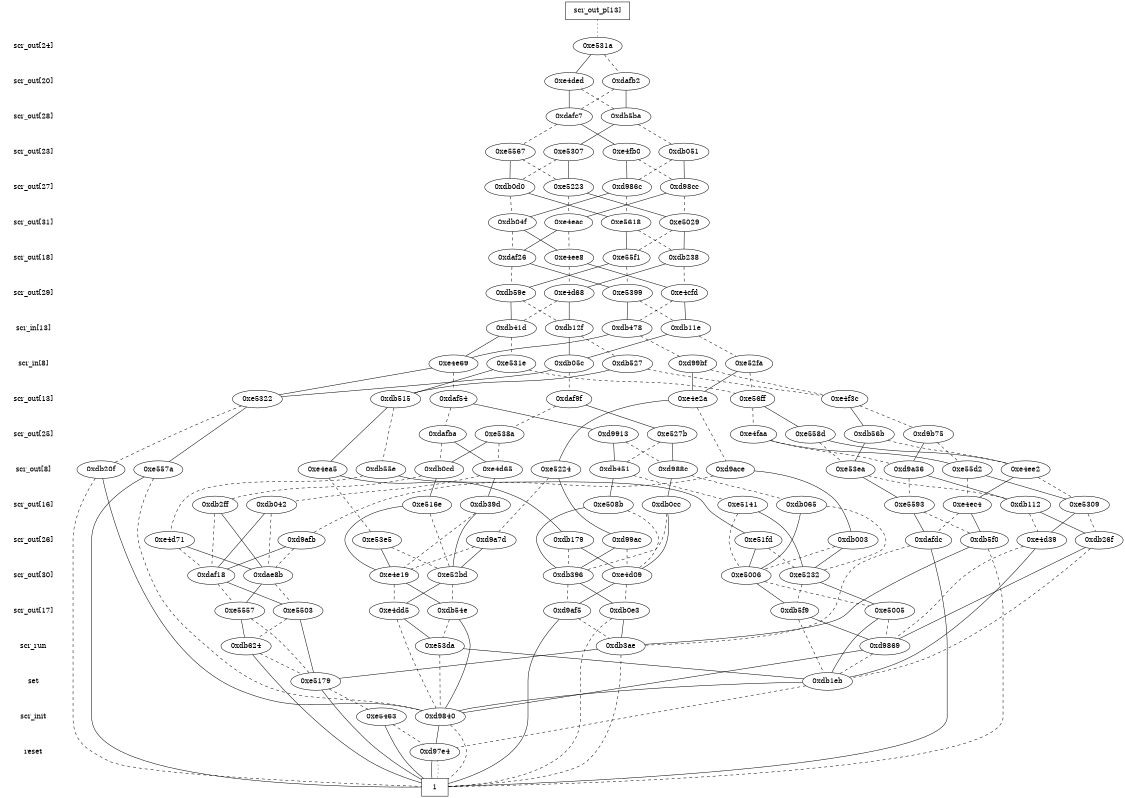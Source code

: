 digraph "DD" {
size = "7.5,10"
center = true;
edge [dir = none];
{ node [shape = plaintext];
  edge [style = invis];
  "CONST NODES" [style = invis];
" scr_out[24] " -> " scr_out[20] " -> " scr_out[28] " -> " scr_out[23] " -> " scr_out[27] " -> " scr_out[31] " -> " scr_out[18] " -> " scr_out[29] " -> " scr_in[13] " -> " scr_in[8] " -> " scr_out[13] " -> " scr_out[25] " -> " scr_out[8] " -> " scr_out[16] " -> " scr_out[26] " -> " scr_out[30] " -> " scr_out[17] " -> " scr_run " -> " set " -> " scr_init " -> " reset " -> "CONST NODES"; 
}
{ rank = same; node [shape = box]; edge [style = invis];
"  scr_out_p[13]  "; }
{ rank = same; " scr_out[24] ";
"0xe531a";
}
{ rank = same; " scr_out[20] ";
"0xe4ded";
"0xdafb2";
}
{ rank = same; " scr_out[28] ";
"0xdafc7";
"0xdb5ba";
}
{ rank = same; " scr_out[23] ";
"0xe5567";
"0xe5307";
"0xdb051";
"0xe4fb0";
}
{ rank = same; " scr_out[27] ";
"0xdb0d0";
"0xd986c";
"0xd98cc";
"0xe5223";
}
{ rank = same; " scr_out[31] ";
"0xdb04f";
"0xe5618";
"0xe5029";
"0xe4eac";
}
{ rank = same; " scr_out[18] ";
"0xdb238";
"0xdaf26";
"0xe4ee8";
"0xe55f1";
}
{ rank = same; " scr_out[29] ";
"0xdb59e";
"0xe5399";
"0xe4cfd";
"0xe4d68";
}
{ rank = same; " scr_in[13] ";
"0xdb11e";
"0xdb41d";
"0xdb12f";
"0xdb478";
}
{ rank = same; " scr_in[8] ";
"0xd99bf";
"0xdb527";
"0xe4e69";
"0xe52fa";
"0xe531e";
"0xdb05c";
}
{ rank = same; " scr_out[13] ";
"0xdaf54";
"0xdb515";
"0xe4f3c";
"0xe5322";
"0xe56ff";
"0xe4e2a";
"0xdaf9f";
}
{ rank = same; " scr_out[25] ";
"0xdafba";
"0xe527b";
"0xe558d";
"0xd9913";
"0xdb56b";
"0xe538a";
"0xe4faa";
"0xd9b75";
}
{ rank = same; " scr_out[8] ";
"0xdb0cd";
"0xe55d2";
"0xe4ea5";
"0xe53ea";
"0xdb55e";
"0xe4ee2";
"0xd988c";
"0xe4d65";
"0xd9a36";
"0xd9ace";
"0xdb20f";
"0xe5224";
"0xe557a";
"0xdb451";
}
{ rank = same; " scr_out[16] ";
"0xdb39d";
"0xdb0cc";
"0xdb042";
"0xe5141";
"0xe508b";
"0xe516e";
"0xe5593";
"0xe5309";
"0xdb065";
"0xdb2ff";
"0xdb112";
"0xe4ec4";
}
{ rank = same; " scr_out[26] ";
"0xdafdc";
"0xd9a7d";
"0xdb26f";
"0xdb5f0";
"0xdb179";
"0xd9afb";
"0xdb003";
"0xd99ac";
"0xe53e5";
"0xe4d39";
"0xe51fd";
"0xe4d71";
}
{ rank = same; " scr_out[30] ";
"0xe4e19";
"0xdae8b";
"0xe52bd";
"0xe5006";
"0xdb396";
"0xdaf18";
"0xe4d09";
"0xe5232";
}
{ rank = same; " scr_out[17] ";
"0xe5503";
"0xd9af5";
"0xe4dd5";
"0xdb5f9";
"0xdb0e3";
"0xe5005";
"0xdb54e";
"0xe5557";
}
{ rank = same; " scr_run ";
"0xe53da";
"0xdb3ae";
"0xd9869";
"0xdb624";
}
{ rank = same; " set ";
"0xe5179";
"0xdb1eb";
}
{ rank = same; " scr_init ";
"0xe5463";
"0xd9840";
}
{ rank = same; " reset ";
"0xd97e4";
}
{ rank = same; "CONST NODES";
{ node [shape = box]; "0xd979d";
}
}
"  scr_out_p[13]  " -> "0xe531a" [style = dotted];
"0xe531a" -> "0xe4ded";
"0xe531a" -> "0xdafb2" [style = dashed];
"0xe4ded" -> "0xdafc7";
"0xe4ded" -> "0xdb5ba" [style = dashed];
"0xdafb2" -> "0xdb5ba";
"0xdafb2" -> "0xdafc7" [style = dashed];
"0xdafc7" -> "0xe4fb0";
"0xdafc7" -> "0xe5567" [style = dashed];
"0xdb5ba" -> "0xe5307";
"0xdb5ba" -> "0xdb051" [style = dashed];
"0xe5567" -> "0xdb0d0";
"0xe5567" -> "0xe5223" [style = dashed];
"0xe5307" -> "0xe5223";
"0xe5307" -> "0xdb0d0" [style = dashed];
"0xdb051" -> "0xd98cc";
"0xdb051" -> "0xd986c" [style = dashed];
"0xe4fb0" -> "0xd986c";
"0xe4fb0" -> "0xd98cc" [style = dashed];
"0xdb0d0" -> "0xe5618";
"0xdb0d0" -> "0xdb04f" [style = dashed];
"0xd986c" -> "0xdb04f";
"0xd986c" -> "0xe5618" [style = dashed];
"0xd98cc" -> "0xe4eac";
"0xd98cc" -> "0xe5029" [style = dashed];
"0xe5223" -> "0xe5029";
"0xe5223" -> "0xe4eac" [style = dashed];
"0xdb04f" -> "0xe4ee8";
"0xdb04f" -> "0xdaf26" [style = dashed];
"0xe5618" -> "0xe55f1";
"0xe5618" -> "0xdb238" [style = dashed];
"0xe5029" -> "0xdb238";
"0xe5029" -> "0xe55f1" [style = dashed];
"0xe4eac" -> "0xdaf26";
"0xe4eac" -> "0xe4ee8" [style = dashed];
"0xdb238" -> "0xe4d68";
"0xdb238" -> "0xe4cfd" [style = dashed];
"0xdaf26" -> "0xe5399";
"0xdaf26" -> "0xdb59e" [style = dashed];
"0xe4ee8" -> "0xe4cfd";
"0xe4ee8" -> "0xe4d68" [style = dashed];
"0xe55f1" -> "0xdb59e";
"0xe55f1" -> "0xe5399" [style = dashed];
"0xdb59e" -> "0xdb41d";
"0xdb59e" -> "0xdb12f" [style = dashed];
"0xe5399" -> "0xdb478";
"0xe5399" -> "0xdb11e" [style = dashed];
"0xe4cfd" -> "0xdb11e";
"0xe4cfd" -> "0xdb478" [style = dashed];
"0xe4d68" -> "0xdb12f";
"0xe4d68" -> "0xdb41d" [style = dashed];
"0xdb11e" -> "0xdb05c";
"0xdb11e" -> "0xe52fa" [style = dashed];
"0xdb41d" -> "0xe4e69";
"0xdb41d" -> "0xe531e" [style = dashed];
"0xdb12f" -> "0xdb05c";
"0xdb12f" -> "0xdb527" [style = dashed];
"0xdb478" -> "0xe4e69";
"0xdb478" -> "0xd99bf" [style = dashed];
"0xd99bf" -> "0xe4e2a";
"0xd99bf" -> "0xe4f3c" [style = dashed];
"0xdb527" -> "0xdb515";
"0xdb527" -> "0xe4f3c" [style = dashed];
"0xe4e69" -> "0xe5322";
"0xe4e69" -> "0xdaf54" [style = dashed];
"0xe52fa" -> "0xe4e2a";
"0xe52fa" -> "0xe56ff" [style = dashed];
"0xe531e" -> "0xdb515";
"0xe531e" -> "0xe56ff" [style = dashed];
"0xdb05c" -> "0xe5322";
"0xdb05c" -> "0xdaf9f" [style = dashed];
"0xdaf54" -> "0xd9913";
"0xdaf54" -> "0xdafba" [style = dashed];
"0xdb515" -> "0xe4ea5";
"0xdb515" -> "0xdb55e" [style = dashed];
"0xe4f3c" -> "0xdb56b";
"0xe4f3c" -> "0xd9b75" [style = dashed];
"0xe5322" -> "0xe557a";
"0xe5322" -> "0xdb20f" [style = dashed];
"0xe56ff" -> "0xe558d";
"0xe56ff" -> "0xe4faa" [style = dashed];
"0xe4e2a" -> "0xe5224";
"0xe4e2a" -> "0xd9ace" [style = dashed];
"0xdaf9f" -> "0xe527b";
"0xdaf9f" -> "0xe538a" [style = dashed];
"0xdafba" -> "0xe4d65";
"0xdafba" -> "0xdb0cd" [style = dashed];
"0xe527b" -> "0xd988c";
"0xe527b" -> "0xdb451" [style = dashed];
"0xe558d" -> "0xe4ee2";
"0xe558d" -> "0xe53ea" [style = dashed];
"0xd9913" -> "0xdb451";
"0xd9913" -> "0xd988c" [style = dashed];
"0xdb56b" -> "0xe53ea";
"0xdb56b" -> "0xe4ee2" [style = dashed];
"0xe538a" -> "0xdb0cd";
"0xe538a" -> "0xe4d65" [style = dashed];
"0xe4faa" -> "0xe55d2";
"0xe4faa" -> "0xd9a36" [style = dashed];
"0xd9b75" -> "0xd9a36";
"0xd9b75" -> "0xe55d2" [style = dashed];
"0xdb0cd" -> "0xe516e";
"0xdb0cd" -> "0xdb2ff" [style = dashed];
"0xe55d2" -> "0xe5309";
"0xe55d2" -> "0xe4ec4" [style = dashed];
"0xe4ea5" -> "0xdb179";
"0xe4ea5" -> "0xe53e5" [style = dashed];
"0xe53ea" -> "0xe5593";
"0xe53ea" -> "0xdb112" [style = dashed];
"0xdb55e" -> "0xe51fd";
"0xdb55e" -> "0xe4d71" [style = dashed];
"0xe4ee2" -> "0xe4ec4";
"0xe4ee2" -> "0xe5309" [style = dashed];
"0xd988c" -> "0xdb0cc";
"0xd988c" -> "0xdb065" [style = dashed];
"0xe4d65" -> "0xdb39d";
"0xe4d65" -> "0xdb042" [style = dashed];
"0xd9a36" -> "0xdb112";
"0xd9a36" -> "0xe5593" [style = dashed];
"0xd9ace" -> "0xdb003";
"0xd9ace" -> "0xd9afb" [style = dashed];
"0xdb20f" -> "0xd9840";
"0xdb20f" -> "0xd979d" [style = dashed];
"0xe5224" -> "0xd99ac";
"0xe5224" -> "0xd9a7d" [style = dashed];
"0xe557a" -> "0xd979d";
"0xe557a" -> "0xd9840" [style = dashed];
"0xdb451" -> "0xe508b";
"0xdb451" -> "0xe5141" [style = dashed];
"0xdb39d" -> "0xe52bd";
"0xdb39d" -> "0xe4e19" [style = dashed];
"0xdb0cc" -> "0xe4d09";
"0xdb0cc" -> "0xdb396" [style = dashed];
"0xdb042" -> "0xdaf18";
"0xdb042" -> "0xdae8b" [style = dashed];
"0xe5141" -> "0xe5232";
"0xe5141" -> "0xe5006" [style = dashed];
"0xe508b" -> "0xdb396";
"0xe508b" -> "0xe4d09" [style = dashed];
"0xe516e" -> "0xe4e19";
"0xe516e" -> "0xe52bd" [style = dashed];
"0xe5593" -> "0xdafdc";
"0xe5593" -> "0xdb5f0" [style = dashed];
"0xe5309" -> "0xe4d39";
"0xe5309" -> "0xdb26f" [style = dashed];
"0xdb065" -> "0xe5006";
"0xdb065" -> "0xe5232" [style = dashed];
"0xdb2ff" -> "0xdae8b";
"0xdb2ff" -> "0xdaf18" [style = dashed];
"0xdb112" -> "0xdb26f";
"0xdb112" -> "0xe4d39" [style = dashed];
"0xe4ec4" -> "0xdb5f0";
"0xe4ec4" -> "0xdafdc" [style = dashed];
"0xdafdc" -> "0xd979d";
"0xdafdc" -> "0xdb3ae" [style = dashed];
"0xd9a7d" -> "0xe52bd";
"0xd9a7d" -> "0xe4e19" [style = dashed];
"0xdb26f" -> "0xd9869";
"0xdb26f" -> "0xdb1eb" [style = dashed];
"0xdb5f0" -> "0xdb3ae";
"0xdb5f0" -> "0xd979d" [style = dashed];
"0xdb179" -> "0xe4d09";
"0xdb179" -> "0xdb396" [style = dashed];
"0xd9afb" -> "0xdaf18";
"0xd9afb" -> "0xdae8b" [style = dashed];
"0xdb003" -> "0xe5232";
"0xdb003" -> "0xe5006" [style = dashed];
"0xd99ac" -> "0xdb396";
"0xd99ac" -> "0xe4d09" [style = dashed];
"0xe53e5" -> "0xe4e19";
"0xe53e5" -> "0xe52bd" [style = dashed];
"0xe4d39" -> "0xdb1eb";
"0xe4d39" -> "0xd9869" [style = dashed];
"0xe51fd" -> "0xe5006";
"0xe51fd" -> "0xe5232" [style = dashed];
"0xe4d71" -> "0xdae8b";
"0xe4d71" -> "0xdaf18" [style = dashed];
"0xe4e19" -> "0xdb54e";
"0xe4e19" -> "0xe4dd5" [style = dashed];
"0xdae8b" -> "0xe5557";
"0xdae8b" -> "0xe5503" [style = dashed];
"0xe52bd" -> "0xe4dd5";
"0xe52bd" -> "0xdb54e" [style = dashed];
"0xe5006" -> "0xdb5f9";
"0xe5006" -> "0xe5005" [style = dashed];
"0xdb396" -> "0xdb0e3";
"0xdb396" -> "0xd9af5" [style = dashed];
"0xdaf18" -> "0xe5503";
"0xdaf18" -> "0xe5557" [style = dashed];
"0xe4d09" -> "0xd9af5";
"0xe4d09" -> "0xdb0e3" [style = dashed];
"0xe5232" -> "0xe5005";
"0xe5232" -> "0xdb5f9" [style = dashed];
"0xe5503" -> "0xe5179";
"0xe5503" -> "0xdb624" [style = dashed];
"0xd9af5" -> "0xd979d";
"0xd9af5" -> "0xdb3ae" [style = dashed];
"0xe4dd5" -> "0xe53da";
"0xe4dd5" -> "0xd9840" [style = dashed];
"0xdb5f9" -> "0xd9869";
"0xdb5f9" -> "0xdb1eb" [style = dashed];
"0xdb0e3" -> "0xdb3ae";
"0xdb0e3" -> "0xd979d" [style = dashed];
"0xe5005" -> "0xdb1eb";
"0xe5005" -> "0xd9869" [style = dashed];
"0xdb54e" -> "0xd9840";
"0xdb54e" -> "0xe53da" [style = dashed];
"0xe5557" -> "0xdb624";
"0xe5557" -> "0xe5179" [style = dashed];
"0xe53da" -> "0xdb1eb";
"0xe53da" -> "0xd9840" [style = dashed];
"0xdb3ae" -> "0xe5179";
"0xdb3ae" -> "0xd979d" [style = dashed];
"0xd9869" -> "0xd9840";
"0xd9869" -> "0xdb1eb" [style = dashed];
"0xdb624" -> "0xd979d";
"0xdb624" -> "0xe5179" [style = dashed];
"0xe5179" -> "0xd979d";
"0xe5179" -> "0xe5463" [style = dashed];
"0xdb1eb" -> "0xd9840";
"0xdb1eb" -> "0xd97e4" [style = dashed];
"0xe5463" -> "0xd979d";
"0xe5463" -> "0xd97e4" [style = dashed];
"0xd9840" -> "0xd97e4";
"0xd9840" -> "0xd979d" [style = dashed];
"0xd97e4" -> "0xd979d";
"0xd97e4" -> "0xd979d" [style = dotted];
"0xd979d" [label = "1"];
}

